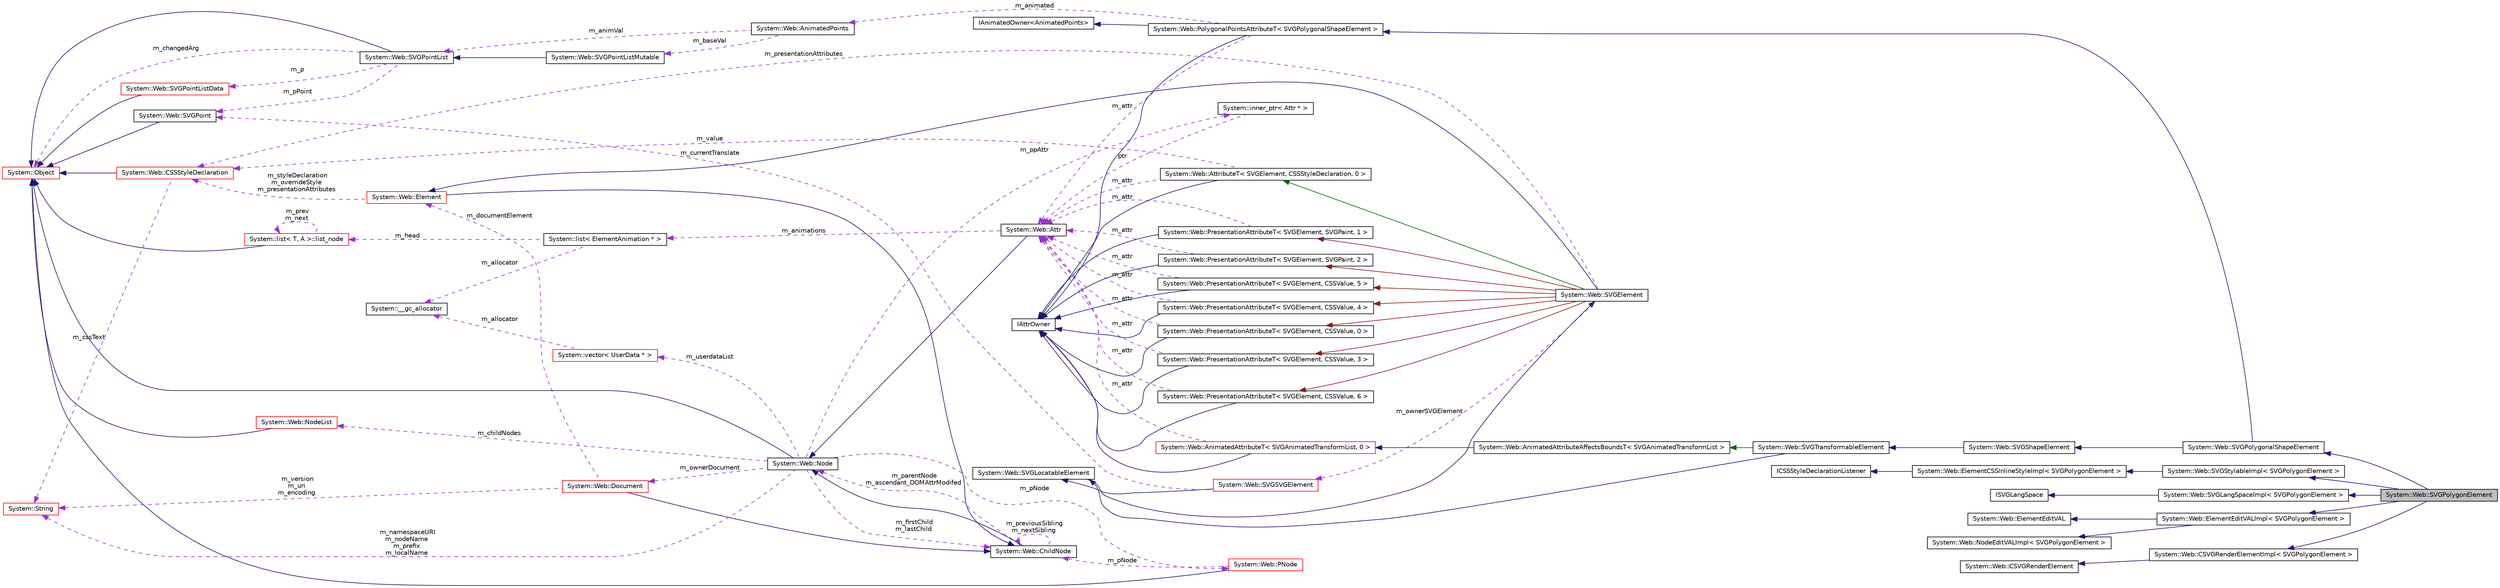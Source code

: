 digraph G
{
  edge [fontname="Helvetica",fontsize="10",labelfontname="Helvetica",labelfontsize="10"];
  node [fontname="Helvetica",fontsize="10",shape=record];
  rankdir="LR";
  Node1 [label="System::Web::SVGPolygonElement",height=0.2,width=0.4,color="black", fillcolor="grey75", style="filled" fontcolor="black"];
  Node2 -> Node1 [dir="back",color="midnightblue",fontsize="10",style="solid",fontname="Helvetica"];
  Node2 [label="System::Web::SVGPolygonalShapeElement",height=0.2,width=0.4,color="black", fillcolor="white", style="filled",URL="$class_system_1_1_web_1_1_s_v_g_polygonal_shape_element.html"];
  Node3 -> Node2 [dir="back",color="midnightblue",fontsize="10",style="solid",fontname="Helvetica"];
  Node3 [label="System::Web::SVGShapeElement",height=0.2,width=0.4,color="black", fillcolor="white", style="filled",URL="$class_system_1_1_web_1_1_s_v_g_shape_element.html"];
  Node4 -> Node3 [dir="back",color="midnightblue",fontsize="10",style="solid",fontname="Helvetica"];
  Node4 [label="System::Web::SVGTransformableElement",height=0.2,width=0.4,color="black", fillcolor="white", style="filled",URL="$class_system_1_1_web_1_1_s_v_g_transformable_element.html"];
  Node5 -> Node4 [dir="back",color="midnightblue",fontsize="10",style="solid",fontname="Helvetica"];
  Node5 [label="System::Web::SVGLocatableElement",height=0.2,width=0.4,color="black", fillcolor="white", style="filled",URL="$class_system_1_1_web_1_1_s_v_g_locatable_element.html"];
  Node6 -> Node5 [dir="back",color="midnightblue",fontsize="10",style="solid",fontname="Helvetica"];
  Node6 [label="System::Web::SVGElement",height=0.2,width=0.4,color="black", fillcolor="white", style="filled",URL="$class_system_1_1_web_1_1_s_v_g_element.html"];
  Node7 -> Node6 [dir="back",color="midnightblue",fontsize="10",style="solid",fontname="Helvetica"];
  Node7 [label="System::Web::Element",height=0.2,width=0.4,color="red", fillcolor="white", style="filled",URL="$class_system_1_1_web_1_1_element.html"];
  Node8 -> Node7 [dir="back",color="midnightblue",fontsize="10",style="solid",fontname="Helvetica"];
  Node8 [label="System::Web::ChildNode",height=0.2,width=0.4,color="black", fillcolor="white", style="filled",URL="$class_system_1_1_web_1_1_child_node.html"];
  Node9 -> Node8 [dir="back",color="midnightblue",fontsize="10",style="solid",fontname="Helvetica"];
  Node9 [label="System::Web::Node",height=0.2,width=0.4,color="black", fillcolor="white", style="filled",URL="$class_system_1_1_web_1_1_node.html"];
  Node10 -> Node9 [dir="back",color="midnightblue",fontsize="10",style="solid",fontname="Helvetica"];
  Node10 [label="System::Object",height=0.2,width=0.4,color="red", fillcolor="white", style="filled",URL="$class_system_1_1_object.html"];
  Node11 -> Node9 [dir="back",color="darkorchid3",fontsize="10",style="dashed",label=" m_childNodes" ,fontname="Helvetica"];
  Node11 [label="System::Web::NodeList",height=0.2,width=0.4,color="red", fillcolor="white", style="filled",URL="$class_system_1_1_web_1_1_node_list.html"];
  Node10 -> Node11 [dir="back",color="midnightblue",fontsize="10",style="solid",fontname="Helvetica"];
  Node12 -> Node9 [dir="back",color="darkorchid3",fontsize="10",style="dashed",label=" m_ownerDocument" ,fontname="Helvetica"];
  Node12 [label="System::Web::Document",height=0.2,width=0.4,color="red", fillcolor="white", style="filled",URL="$class_system_1_1_web_1_1_document.html"];
  Node8 -> Node12 [dir="back",color="midnightblue",fontsize="10",style="solid",fontname="Helvetica"];
  Node13 -> Node12 [dir="back",color="darkorchid3",fontsize="10",style="dashed",label=" m_version\nm_uri\nm_encoding" ,fontname="Helvetica"];
  Node13 [label="System::String",height=0.2,width=0.4,color="red", fillcolor="white", style="filled",URL="$class_system_1_1_string.html"];
  Node7 -> Node12 [dir="back",color="darkorchid3",fontsize="10",style="dashed",label=" m_documentElement" ,fontname="Helvetica"];
  Node13 -> Node9 [dir="back",color="darkorchid3",fontsize="10",style="dashed",label=" m_namespaceURI\nm_nodeName\nm_prefix\nm_localName" ,fontname="Helvetica"];
  Node14 -> Node9 [dir="back",color="darkorchid3",fontsize="10",style="dashed",label=" m_pNode" ,fontname="Helvetica"];
  Node14 [label="System::Web::PNode",height=0.2,width=0.4,color="red", fillcolor="white", style="filled",URL="$class_system_1_1_web_1_1_p_node.html"];
  Node10 -> Node14 [dir="back",color="midnightblue",fontsize="10",style="solid",fontname="Helvetica"];
  Node8 -> Node14 [dir="back",color="darkorchid3",fontsize="10",style="dashed",label=" m_pNode" ,fontname="Helvetica"];
  Node8 -> Node9 [dir="back",color="darkorchid3",fontsize="10",style="dashed",label=" m_firstChild\nm_lastChild" ,fontname="Helvetica"];
  Node15 -> Node9 [dir="back",color="darkorchid3",fontsize="10",style="dashed",label=" m_userdataList" ,fontname="Helvetica"];
  Node15 [label="System::vector\< UserData * \>",height=0.2,width=0.4,color="red", fillcolor="white", style="filled",URL="$class_system_1_1vector.html"];
  Node16 -> Node15 [dir="back",color="darkorchid3",fontsize="10",style="dashed",label=" m_allocator" ,fontname="Helvetica"];
  Node16 [label="System::__gc_allocator",height=0.2,width=0.4,color="black", fillcolor="white", style="filled",URL="$class_system_1_1____gc__allocator.html"];
  Node17 -> Node9 [dir="back",color="darkorchid3",fontsize="10",style="dashed",label=" m_ppAttr" ,fontname="Helvetica"];
  Node17 [label="System::inner_ptr\< Attr * \>",height=0.2,width=0.4,color="black", fillcolor="white", style="filled",URL="$class_system_1_1inner__ptr.html"];
  Node18 -> Node17 [dir="back",color="darkorchid3",fontsize="10",style="dashed",label=" ptr" ,fontname="Helvetica"];
  Node18 [label="System::Web::Attr",height=0.2,width=0.4,color="black", fillcolor="white", style="filled",URL="$class_system_1_1_web_1_1_attr.html"];
  Node9 -> Node18 [dir="back",color="midnightblue",fontsize="10",style="solid",fontname="Helvetica"];
  Node19 -> Node18 [dir="back",color="darkorchid3",fontsize="10",style="dashed",label=" m_animations" ,fontname="Helvetica"];
  Node19 [label="System::list\< ElementAnimation * \>",height=0.2,width=0.4,color="black", fillcolor="white", style="filled",URL="$class_system_1_1list.html"];
  Node16 -> Node19 [dir="back",color="darkorchid3",fontsize="10",style="dashed",label=" m_allocator" ,fontname="Helvetica"];
  Node20 -> Node19 [dir="back",color="darkorchid3",fontsize="10",style="dashed",label=" m_head" ,fontname="Helvetica"];
  Node20 [label="System::list\< T, A \>::list_node",height=0.2,width=0.4,color="red", fillcolor="white", style="filled",URL="$class_system_1_1list_1_1list__node.html"];
  Node10 -> Node20 [dir="back",color="midnightblue",fontsize="10",style="solid",fontname="Helvetica"];
  Node20 -> Node20 [dir="back",color="darkorchid3",fontsize="10",style="dashed",label=" m_prev\nm_next" ,fontname="Helvetica"];
  Node9 -> Node8 [dir="back",color="darkorchid3",fontsize="10",style="dashed",label=" m_parentNode\nm_ascendant_DOMAttrModifed" ,fontname="Helvetica"];
  Node8 -> Node8 [dir="back",color="darkorchid3",fontsize="10",style="dashed",label=" m_previousSibling\nm_nextSibling" ,fontname="Helvetica"];
  Node21 -> Node7 [dir="back",color="darkorchid3",fontsize="10",style="dashed",label=" m_styleDeclaration\nm_overrideStyle\nm_presentationAttributes" ,fontname="Helvetica"];
  Node21 [label="System::Web::CSSStyleDeclaration",height=0.2,width=0.4,color="red", fillcolor="white", style="filled",URL="$class_system_1_1_web_1_1_c_s_s_style_declaration.html"];
  Node10 -> Node21 [dir="back",color="midnightblue",fontsize="10",style="solid",fontname="Helvetica"];
  Node13 -> Node21 [dir="back",color="darkorchid3",fontsize="10",style="dashed",label=" m_cssText" ,fontname="Helvetica"];
  Node22 -> Node6 [dir="back",color="darkgreen",fontsize="10",style="solid",fontname="Helvetica"];
  Node22 [label="System::Web::AttributeT\< SVGElement, CSSStyleDeclaration, 0 \>",height=0.2,width=0.4,color="black", fillcolor="white", style="filled",URL="$class_system_1_1_web_1_1_attribute_t.html"];
  Node23 -> Node22 [dir="back",color="midnightblue",fontsize="10",style="solid",fontname="Helvetica"];
  Node23 [label="IAttrOwner",height=0.2,width=0.4,color="black", fillcolor="white", style="filled",URL="$class_i_attr_owner.html"];
  Node18 -> Node22 [dir="back",color="darkorchid3",fontsize="10",style="dashed",label=" m_attr" ,fontname="Helvetica"];
  Node21 -> Node22 [dir="back",color="darkorchid3",fontsize="10",style="dashed",label=" m_value" ,fontname="Helvetica"];
  Node24 -> Node6 [dir="back",color="firebrick4",fontsize="10",style="solid",fontname="Helvetica"];
  Node24 [label="System::Web::PresentationAttributeT\< SVGElement, CSSValue, 0 \>",height=0.2,width=0.4,color="black", fillcolor="white", style="filled",URL="$class_system_1_1_web_1_1_presentation_attribute_t.html"];
  Node23 -> Node24 [dir="back",color="midnightblue",fontsize="10",style="solid",fontname="Helvetica"];
  Node18 -> Node24 [dir="back",color="darkorchid3",fontsize="10",style="dashed",label=" m_attr" ,fontname="Helvetica"];
  Node25 -> Node6 [dir="back",color="firebrick4",fontsize="10",style="solid",fontname="Helvetica"];
  Node25 [label="System::Web::PresentationAttributeT\< SVGElement, SVGPaint, 1 \>",height=0.2,width=0.4,color="black", fillcolor="white", style="filled",URL="$class_system_1_1_web_1_1_presentation_attribute_t.html"];
  Node23 -> Node25 [dir="back",color="midnightblue",fontsize="10",style="solid",fontname="Helvetica"];
  Node18 -> Node25 [dir="back",color="darkorchid3",fontsize="10",style="dashed",label=" m_attr" ,fontname="Helvetica"];
  Node26 -> Node6 [dir="back",color="firebrick4",fontsize="10",style="solid",fontname="Helvetica"];
  Node26 [label="System::Web::PresentationAttributeT\< SVGElement, SVGPaint, 2 \>",height=0.2,width=0.4,color="black", fillcolor="white", style="filled",URL="$class_system_1_1_web_1_1_presentation_attribute_t.html"];
  Node23 -> Node26 [dir="back",color="midnightblue",fontsize="10",style="solid",fontname="Helvetica"];
  Node18 -> Node26 [dir="back",color="darkorchid3",fontsize="10",style="dashed",label=" m_attr" ,fontname="Helvetica"];
  Node27 -> Node6 [dir="back",color="firebrick4",fontsize="10",style="solid",fontname="Helvetica"];
  Node27 [label="System::Web::PresentationAttributeT\< SVGElement, CSSValue, 3 \>",height=0.2,width=0.4,color="black", fillcolor="white", style="filled",URL="$class_system_1_1_web_1_1_presentation_attribute_t.html"];
  Node23 -> Node27 [dir="back",color="midnightblue",fontsize="10",style="solid",fontname="Helvetica"];
  Node18 -> Node27 [dir="back",color="darkorchid3",fontsize="10",style="dashed",label=" m_attr" ,fontname="Helvetica"];
  Node28 -> Node6 [dir="back",color="firebrick4",fontsize="10",style="solid",fontname="Helvetica"];
  Node28 [label="System::Web::PresentationAttributeT\< SVGElement, CSSValue, 4 \>",height=0.2,width=0.4,color="black", fillcolor="white", style="filled",URL="$class_system_1_1_web_1_1_presentation_attribute_t.html"];
  Node23 -> Node28 [dir="back",color="midnightblue",fontsize="10",style="solid",fontname="Helvetica"];
  Node18 -> Node28 [dir="back",color="darkorchid3",fontsize="10",style="dashed",label=" m_attr" ,fontname="Helvetica"];
  Node29 -> Node6 [dir="back",color="firebrick4",fontsize="10",style="solid",fontname="Helvetica"];
  Node29 [label="System::Web::PresentationAttributeT\< SVGElement, CSSValue, 5 \>",height=0.2,width=0.4,color="black", fillcolor="white", style="filled",URL="$class_system_1_1_web_1_1_presentation_attribute_t.html"];
  Node23 -> Node29 [dir="back",color="midnightblue",fontsize="10",style="solid",fontname="Helvetica"];
  Node18 -> Node29 [dir="back",color="darkorchid3",fontsize="10",style="dashed",label=" m_attr" ,fontname="Helvetica"];
  Node30 -> Node6 [dir="back",color="firebrick4",fontsize="10",style="solid",fontname="Helvetica"];
  Node30 [label="System::Web::PresentationAttributeT\< SVGElement, CSSValue, 6 \>",height=0.2,width=0.4,color="black", fillcolor="white", style="filled",URL="$class_system_1_1_web_1_1_presentation_attribute_t.html"];
  Node23 -> Node30 [dir="back",color="midnightblue",fontsize="10",style="solid",fontname="Helvetica"];
  Node18 -> Node30 [dir="back",color="darkorchid3",fontsize="10",style="dashed",label=" m_attr" ,fontname="Helvetica"];
  Node31 -> Node6 [dir="back",color="darkorchid3",fontsize="10",style="dashed",label=" m_ownerSVGElement" ,fontname="Helvetica"];
  Node31 [label="System::Web::SVGSVGElement",height=0.2,width=0.4,color="red", fillcolor="white", style="filled",URL="$class_system_1_1_web_1_1_s_v_g_s_v_g_element.html"];
  Node5 -> Node31 [dir="back",color="midnightblue",fontsize="10",style="solid",fontname="Helvetica"];
  Node32 -> Node31 [dir="back",color="darkorchid3",fontsize="10",style="dashed",label=" m_currentTranslate" ,fontname="Helvetica"];
  Node32 [label="System::Web::SVGPoint",height=0.2,width=0.4,color="black", fillcolor="white", style="filled",URL="$class_system_1_1_web_1_1_s_v_g_point.html"];
  Node10 -> Node32 [dir="back",color="midnightblue",fontsize="10",style="solid",fontname="Helvetica"];
  Node21 -> Node6 [dir="back",color="darkorchid3",fontsize="10",style="dashed",label=" m_presentationAttributes" ,fontname="Helvetica"];
  Node33 -> Node4 [dir="back",color="darkgreen",fontsize="10",style="solid",fontname="Helvetica"];
  Node33 [label="System::Web::AnimatedAttributeAffectsBoundsT\< SVGAnimatedTransformList \>",height=0.2,width=0.4,color="black", fillcolor="white", style="filled",URL="$class_system_1_1_web_1_1_animated_attribute_affects_bounds_t.html"];
  Node34 -> Node33 [dir="back",color="midnightblue",fontsize="10",style="solid",fontname="Helvetica"];
  Node34 [label="System::Web::AnimatedAttributeT\< SVGAnimatedTransformList, 0 \>",height=0.2,width=0.4,color="red", fillcolor="white", style="filled",URL="$class_system_1_1_web_1_1_animated_attribute_t.html"];
  Node23 -> Node34 [dir="back",color="midnightblue",fontsize="10",style="solid",fontname="Helvetica"];
  Node18 -> Node34 [dir="back",color="darkorchid3",fontsize="10",style="dashed",label=" m_attr" ,fontname="Helvetica"];
  Node35 -> Node2 [dir="back",color="midnightblue",fontsize="10",style="solid",fontname="Helvetica"];
  Node35 [label="System::Web::PolygonalPointsAttributeT\< SVGPolygonalShapeElement \>",height=0.2,width=0.4,color="black", fillcolor="white", style="filled",URL="$class_system_1_1_web_1_1_polygonal_points_attribute_t.html"];
  Node23 -> Node35 [dir="back",color="midnightblue",fontsize="10",style="solid",fontname="Helvetica"];
  Node36 -> Node35 [dir="back",color="midnightblue",fontsize="10",style="solid",fontname="Helvetica"];
  Node36 [label="IAnimatedOwner\<AnimatedPoints\>",height=0.2,width=0.4,color="black", fillcolor="white", style="filled",URL="$class_i_animated_owner.html"];
  Node37 -> Node35 [dir="back",color="darkorchid3",fontsize="10",style="dashed",label=" m_animated" ,fontname="Helvetica"];
  Node37 [label="System::Web::AnimatedPoints",height=0.2,width=0.4,color="black", fillcolor="white", style="filled",URL="$class_system_1_1_web_1_1_animated_points.html"];
  Node38 -> Node37 [dir="back",color="darkorchid3",fontsize="10",style="dashed",label=" m_baseVal" ,fontname="Helvetica"];
  Node38 [label="System::Web::SVGPointListMutable",height=0.2,width=0.4,color="black", fillcolor="white", style="filled",URL="$class_system_1_1_web_1_1_s_v_g_point_list_mutable.html"];
  Node39 -> Node38 [dir="back",color="midnightblue",fontsize="10",style="solid",fontname="Helvetica"];
  Node39 [label="System::Web::SVGPointList",height=0.2,width=0.4,color="black", fillcolor="white", style="filled",URL="$class_system_1_1_web_1_1_s_v_g_point_list.html"];
  Node10 -> Node39 [dir="back",color="midnightblue",fontsize="10",style="solid",fontname="Helvetica"];
  Node40 -> Node39 [dir="back",color="darkorchid3",fontsize="10",style="dashed",label=" m_p" ,fontname="Helvetica"];
  Node40 [label="System::Web::SVGPointListData",height=0.2,width=0.4,color="red", fillcolor="white", style="filled",URL="$class_system_1_1_web_1_1_s_v_g_point_list_data.html"];
  Node10 -> Node40 [dir="back",color="midnightblue",fontsize="10",style="solid",fontname="Helvetica"];
  Node32 -> Node39 [dir="back",color="darkorchid3",fontsize="10",style="dashed",label=" m_pPoint" ,fontname="Helvetica"];
  Node10 -> Node39 [dir="back",color="darkorchid3",fontsize="10",style="dashed",label=" m_changedArg" ,fontname="Helvetica"];
  Node39 -> Node37 [dir="back",color="darkorchid3",fontsize="10",style="dashed",label=" m_animVal" ,fontname="Helvetica"];
  Node18 -> Node35 [dir="back",color="darkorchid3",fontsize="10",style="dashed",label=" m_attr" ,fontname="Helvetica"];
  Node41 -> Node1 [dir="back",color="midnightblue",fontsize="10",style="solid",fontname="Helvetica"];
  Node41 [label="System::Web::SVGStylableImpl\< SVGPolygonElement \>",height=0.2,width=0.4,color="black", fillcolor="white", style="filled",URL="$class_system_1_1_web_1_1_s_v_g_stylable_impl.html"];
  Node42 -> Node41 [dir="back",color="midnightblue",fontsize="10",style="solid",fontname="Helvetica"];
  Node42 [label="System::Web::ElementCSSInlineStyleImpl\< SVGPolygonElement \>",height=0.2,width=0.4,color="black", fillcolor="white", style="filled",URL="$class_system_1_1_web_1_1_element_c_s_s_inline_style_impl.html"];
  Node43 -> Node42 [dir="back",color="midnightblue",fontsize="10",style="solid",fontname="Helvetica"];
  Node43 [label="ICSSStyleDeclarationListener",height=0.2,width=0.4,color="black", fillcolor="white", style="filled",URL="$class_i_c_s_s_style_declaration_listener.html"];
  Node44 -> Node1 [dir="back",color="midnightblue",fontsize="10",style="solid",fontname="Helvetica"];
  Node44 [label="System::Web::SVGLangSpaceImpl\< SVGPolygonElement \>",height=0.2,width=0.4,color="black", fillcolor="white", style="filled",URL="$class_system_1_1_web_1_1_s_v_g_lang_space_impl.html"];
  Node45 -> Node44 [dir="back",color="midnightblue",fontsize="10",style="solid",fontname="Helvetica"];
  Node45 [label="ISVGLangSpace",height=0.2,width=0.4,color="black", fillcolor="white", style="filled",URL="$class_i_s_v_g_lang_space.html"];
  Node46 -> Node1 [dir="back",color="midnightblue",fontsize="10",style="solid",fontname="Helvetica"];
  Node46 [label="System::Web::ElementEditVALImpl\< SVGPolygonElement \>",height=0.2,width=0.4,color="black", fillcolor="white", style="filled",URL="$class_system_1_1_web_1_1_element_edit_v_a_l_impl.html"];
  Node47 -> Node46 [dir="back",color="midnightblue",fontsize="10",style="solid",fontname="Helvetica"];
  Node47 [label="System::Web::NodeEditVALImpl\< SVGPolygonElement \>",height=0.2,width=0.4,color="black", fillcolor="white", style="filled",URL="$class_system_1_1_web_1_1_node_edit_v_a_l_impl.html"];
  Node48 -> Node46 [dir="back",color="midnightblue",fontsize="10",style="solid",fontname="Helvetica"];
  Node48 [label="System::Web::ElementEditVAL",height=0.2,width=0.4,color="black", fillcolor="white", style="filled",URL="$class_system_1_1_web_1_1_element_edit_v_a_l.html"];
  Node49 -> Node1 [dir="back",color="midnightblue",fontsize="10",style="solid",fontname="Helvetica"];
  Node49 [label="System::Web::CSVGRenderElementImpl\< SVGPolygonElement \>",height=0.2,width=0.4,color="black", fillcolor="white", style="filled",URL="$class_system_1_1_web_1_1_c_s_v_g_render_element_impl.html"];
  Node50 -> Node49 [dir="back",color="midnightblue",fontsize="10",style="solid",fontname="Helvetica"];
  Node50 [label="System::Web::CSVGRenderElement",height=0.2,width=0.4,color="black", fillcolor="white", style="filled",URL="$class_system_1_1_web_1_1_c_s_v_g_render_element.html"];
}
